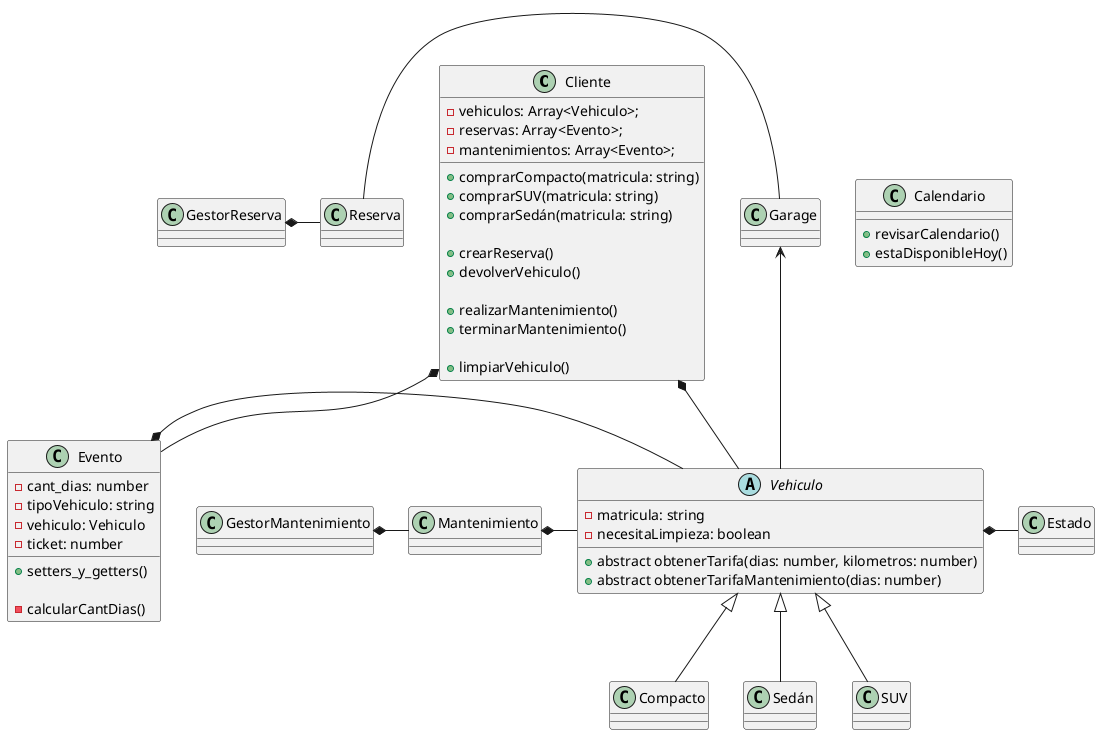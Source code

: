 @startuml Diagrama de clases

class Cliente {
    - vehiculos: Array<Vehiculo>;
    - reservas: Array<Evento>;
    - mantenimientos: Array<Evento>;

    + comprarCompacto(matricula: string)
    + comprarSUV(matricula: string)
    + comprarSedán(matricula: string)

    + crearReserva()
    + devolverVehiculo()

    + realizarMantenimiento()
    + terminarMantenimiento()

    + limpiarVehiculo()
}

abstract class Vehiculo {
    - matricula: string
    - necesitaLimpieza: boolean
    
    + abstract obtenerTarifa(dias: number, kilometros: number)
    + abstract obtenerTarifaMantenimiento(dias: number)
}

class Compacto {

}
class Sedán {


}
class SUV {

}

class Evento {
    - cant_dias: number
    - tipoVehiculo: string
    - vehiculo: Vehiculo
    - ticket: number

    + setters_y_getters()

    - calcularCantDias()
}

class Calendario {
    + revisarCalendario()
    + estaDisponibleHoy()
}


' Relaciones
Garage <-d- Vehiculo
Vehiculo  *-r- Estado
Reserva -r- Garage
GestorReserva *-r- Reserva
Mantenimiento *-r- Vehiculo 
GestorMantenimiento *-r- Mantenimiento


Cliente *-- Vehiculo
Cliente *-- Evento

Evento *-r- Vehiculo

Vehiculo <|-- Compacto
Vehiculo <|-- Sedán
Vehiculo <|-- SUV

@enduml